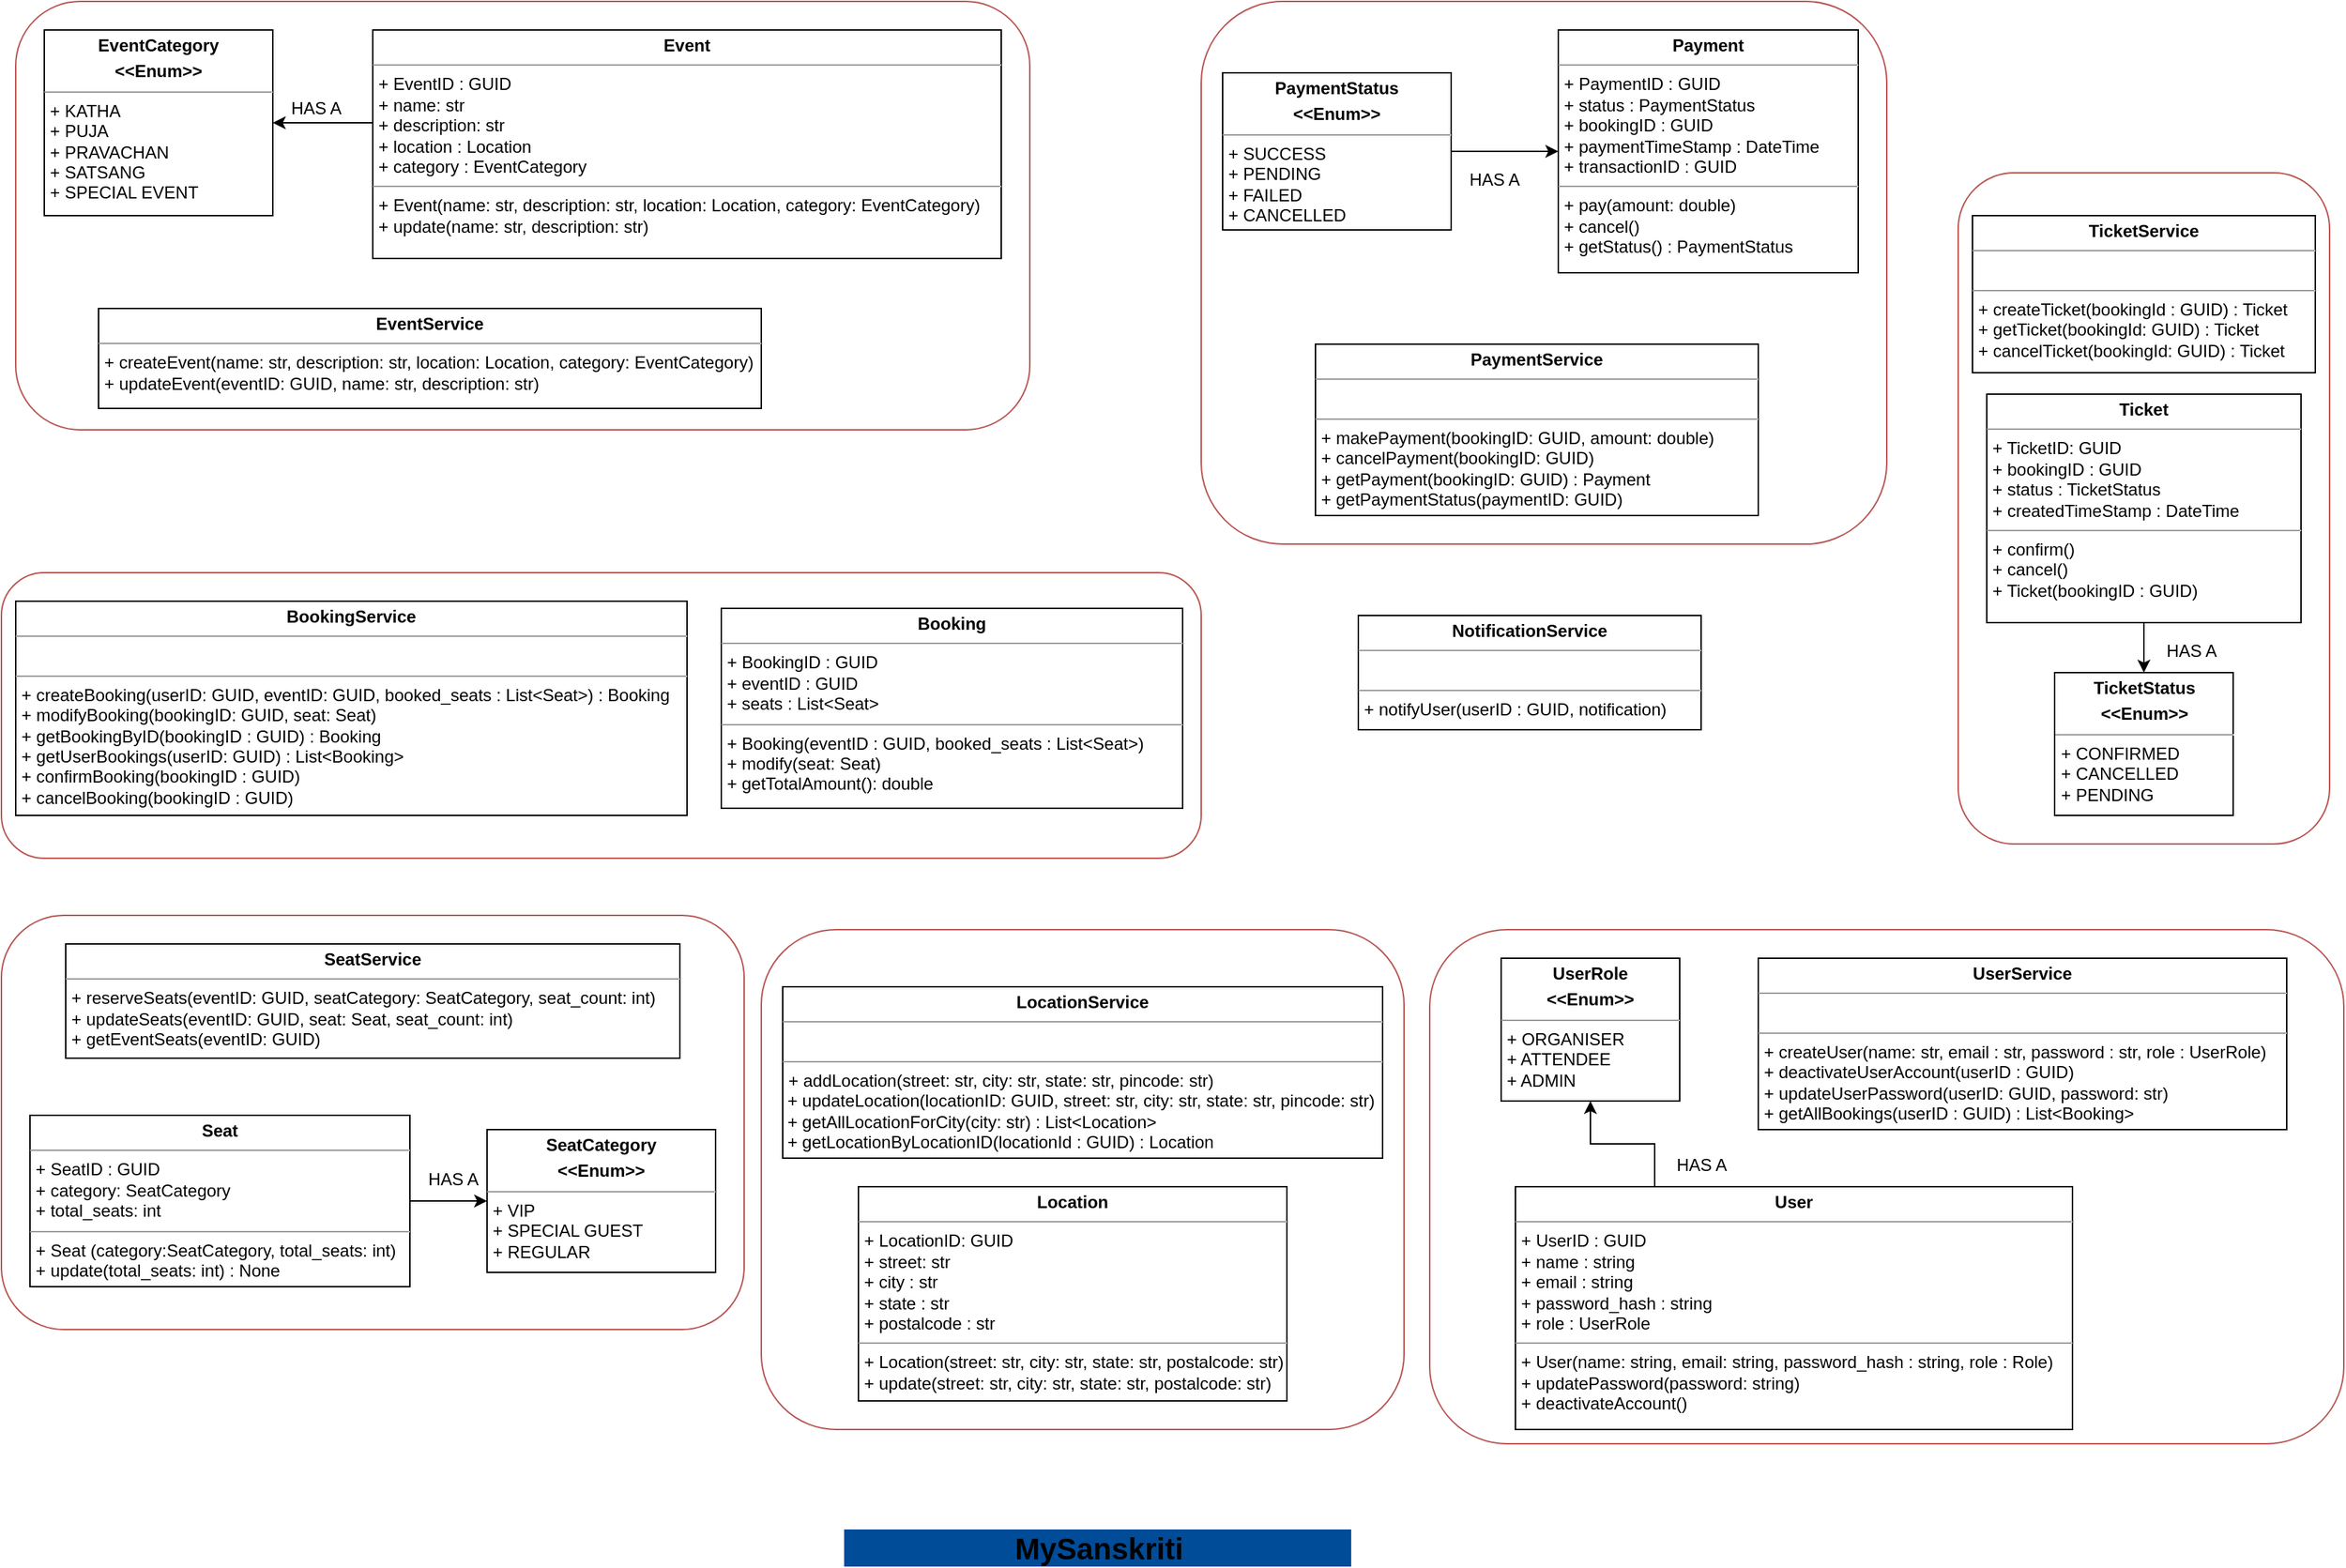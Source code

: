 ﻿<mxfile version="22.1.22" type="embed">
  <diagram id="23iRSUPoRavnBvh4doch" name="Page-1">
    <mxGraphModel dx="1194" dy="625" grid="1" gridSize="10" guides="1" tooltips="1" connect="1" arrows="1" fold="1" page="1" pageScale="1" pageWidth="827" pageHeight="1169" math="0" shadow="0">
      <root>
        <mxCell id="0" />
        <mxCell id="1" parent="0" />
        <mxCell id="81" value="" style="rounded=1;whiteSpace=wrap;html=1;fillColor=none;strokeColor=#b85450;" parent="1" vertex="1">
          <mxGeometry x="10" y="20" width="710" height="300" as="geometry" />
        </mxCell>
        <mxCell id="82" value="" style="rounded=1;whiteSpace=wrap;html=1;fillColor=none;strokeColor=#b85450;" parent="1" vertex="1">
          <mxGeometry y="420" width="840" height="200" as="geometry" />
        </mxCell>
        <mxCell id="79" value="" style="rounded=1;whiteSpace=wrap;html=1;fillColor=none;strokeColor=#b85450;" parent="1" vertex="1">
          <mxGeometry y="660" width="520" height="290" as="geometry" />
        </mxCell>
        <mxCell id="83" value="" style="rounded=1;whiteSpace=wrap;html=1;fillColor=none;strokeColor=#b85450;" parent="1" vertex="1">
          <mxGeometry x="532" y="670" width="450" height="350" as="geometry" />
        </mxCell>
        <mxCell id="80" value="" style="rounded=1;whiteSpace=wrap;html=1;fillColor=none;strokeColor=#b85450;" parent="1" vertex="1">
          <mxGeometry x="1370" y="140" width="260" height="470" as="geometry" />
        </mxCell>
        <mxCell id="76" value="" style="rounded=1;whiteSpace=wrap;html=1;fillColor=none;strokeColor=#b85450;" parent="1" vertex="1">
          <mxGeometry x="840" y="20" width="480" height="380" as="geometry" />
        </mxCell>
        <mxCell id="78" value="" style="rounded=1;whiteSpace=wrap;html=1;fillColor=none;strokeColor=#b85450;" parent="1" vertex="1">
          <mxGeometry x="1000" y="670" width="640" height="360" as="geometry" />
        </mxCell>
        <mxCell id="2" value="&lt;font style=&quot;font-size: 21px;&quot;&gt;MySanskriti&lt;/font&gt;" style="text;align=center;fontStyle=1;verticalAlign=middle;spacingLeft=3;spacingRight=3;strokeColor=none;rotatable=0;points=[[0,0.5],[1,0.5]];portConstraint=eastwest;html=1;fillColor=#004C99;" parent="1" vertex="1">
          <mxGeometry x="590" y="1090" width="355" height="26" as="geometry" />
        </mxCell>
        <mxCell id="7" value="&lt;p style=&quot;margin:0px;margin-top:4px;text-align:center;&quot;&gt;&lt;b&gt;EventCategory&lt;/b&gt;&lt;/p&gt;&lt;p style=&quot;margin:0px;margin-top:4px;text-align:center;&quot;&gt;&lt;b&gt;&amp;lt;&amp;lt;Enum&amp;gt;&amp;gt;&lt;/b&gt;&lt;/p&gt;&lt;hr size=&quot;1&quot;&gt;&lt;p style=&quot;margin:0px;margin-left:4px;&quot;&gt;+ KATHA&lt;/p&gt;&lt;p style=&quot;margin:0px;margin-left:4px;&quot;&gt;+ PUJA&lt;/p&gt;&lt;p style=&quot;margin:0px;margin-left:4px;&quot;&gt;+ PRAVACHAN&lt;/p&gt;&lt;p style=&quot;margin:0px;margin-left:4px;&quot;&gt;+ SATSANG&lt;/p&gt;&lt;p style=&quot;margin:0px;margin-left:4px;&quot;&gt;+ SPECIAL EVENT&lt;/p&gt;" style="verticalAlign=top;align=left;overflow=fill;fontSize=12;fontFamily=Helvetica;html=1;whiteSpace=wrap;" parent="1" vertex="1">
          <mxGeometry x="30" y="40" width="160" height="130" as="geometry" />
        </mxCell>
        <mxCell id="73" style="edgeStyle=orthogonalEdgeStyle;rounded=0;orthogonalLoop=1;jettySize=auto;html=1;entryX=0;entryY=0.5;entryDx=0;entryDy=0;" parent="1" source="8" target="35" edge="1">
          <mxGeometry relative="1" as="geometry" />
        </mxCell>
        <mxCell id="8" value="&lt;p style=&quot;margin:0px;margin-top:4px;text-align:center;&quot;&gt;&lt;b&gt;PaymentStatus&lt;/b&gt;&lt;/p&gt;&lt;p style=&quot;margin:0px;margin-top:4px;text-align:center;&quot;&gt;&lt;b&gt;&amp;lt;&amp;lt;Enum&amp;gt;&amp;gt;&lt;/b&gt;&lt;/p&gt;&lt;hr size=&quot;1&quot;&gt;&lt;p style=&quot;margin:0px;margin-left:4px;&quot;&gt;+ SUCCESS&lt;/p&gt;&lt;p style=&quot;margin:0px;margin-left:4px;&quot;&gt;+ PENDING&lt;/p&gt;&lt;p style=&quot;margin:0px;margin-left:4px;&quot;&gt;+ FAILED&lt;/p&gt;&lt;p style=&quot;margin:0px;margin-left:4px;&quot;&gt;+ CANCELLED&lt;/p&gt;" style="verticalAlign=top;align=left;overflow=fill;fontSize=12;fontFamily=Helvetica;html=1;whiteSpace=wrap;" parent="1" vertex="1">
          <mxGeometry x="855" y="70" width="160" height="110" as="geometry" />
        </mxCell>
        <mxCell id="9" value="&lt;p style=&quot;margin:0px;margin-top:4px;text-align:center;&quot;&gt;&lt;b&gt;SeatCategory&lt;/b&gt;&lt;/p&gt;&lt;p style=&quot;margin:0px;margin-top:4px;text-align:center;&quot;&gt;&lt;b&gt;&amp;lt;&amp;lt;Enum&amp;gt;&amp;gt;&lt;/b&gt;&lt;/p&gt;&lt;hr size=&quot;1&quot;&gt;&lt;p style=&quot;margin:0px;margin-left:4px;&quot;&gt;+ VIP&lt;/p&gt;&lt;p style=&quot;margin:0px;margin-left:4px;&quot;&gt;+ SPECIAL GUEST&lt;/p&gt;&lt;p style=&quot;margin:0px;margin-left:4px;&quot;&gt;+ REGULAR&lt;/p&gt;" style="verticalAlign=top;align=left;overflow=fill;fontSize=12;fontFamily=Helvetica;html=1;whiteSpace=wrap;" parent="1" vertex="1">
          <mxGeometry x="340" y="810" width="160" height="100" as="geometry" />
        </mxCell>
        <mxCell id="10" value="&lt;p style=&quot;margin:0px;margin-top:4px;text-align:center;&quot;&gt;&lt;b&gt;Location&lt;/b&gt;&lt;/p&gt;&lt;hr size=&quot;1&quot;&gt;&lt;p style=&quot;margin:0px;margin-left:4px;&quot;&gt;+ LocationID: GUID&lt;/p&gt;&lt;p style=&quot;margin:0px;margin-left:4px;&quot;&gt;+ street: str&lt;/p&gt;&lt;p style=&quot;margin:0px;margin-left:4px;&quot;&gt;+ city : str&lt;/p&gt;&lt;p style=&quot;margin:0px;margin-left:4px;&quot;&gt;+ state : str&lt;/p&gt;&lt;p style=&quot;margin:0px;margin-left:4px;&quot;&gt;+ postalcode : str&lt;/p&gt;&lt;hr size=&quot;1&quot;&gt;&lt;p style=&quot;margin:0px;margin-left:4px;&quot;&gt;+ Location(street: str, city: str, state: str, postalcode: str)&lt;/p&gt;&lt;p style=&quot;margin:0px;margin-left:4px;&quot;&gt;+ update(street: str, city: str, state: str, postalcode: str&lt;span style=&quot;background-color: initial;&quot;&gt;)&lt;/span&gt;&lt;/p&gt;" style="verticalAlign=top;align=left;overflow=fill;fontSize=12;fontFamily=Helvetica;html=1;whiteSpace=wrap;" parent="1" vertex="1">
          <mxGeometry x="600" y="850" width="300" height="150" as="geometry" />
        </mxCell>
        <mxCell id="30" style="edgeStyle=orthogonalEdgeStyle;rounded=0;orthogonalLoop=1;jettySize=auto;html=1;exitX=0;exitY=0.25;exitDx=0;exitDy=0;entryX=1;entryY=0.5;entryDx=0;entryDy=0;" parent="1" source="12" target="7" edge="1">
          <mxGeometry relative="1" as="geometry">
            <Array as="points">
              <mxPoint x="260" y="105" />
            </Array>
          </mxGeometry>
        </mxCell>
        <mxCell id="12" value="&lt;p style=&quot;margin:0px;margin-top:4px;text-align:center;&quot;&gt;&lt;b&gt;Event&lt;/b&gt;&lt;/p&gt;&lt;hr size=&quot;1&quot;&gt;&lt;p style=&quot;margin:0px;margin-left:4px;&quot;&gt;+ EventID : GUID&lt;/p&gt;&lt;p style=&quot;margin:0px;margin-left:4px;&quot;&gt;+ name: str&lt;/p&gt;&lt;p style=&quot;margin:0px;margin-left:4px;&quot;&gt;+ description: str&lt;/p&gt;&lt;p style=&quot;margin:0px;margin-left:4px;&quot;&gt;+ location : Location&lt;/p&gt;&lt;p style=&quot;margin:0px;margin-left:4px;&quot;&gt;+ category : EventCategory&lt;br&gt;&lt;/p&gt;&lt;hr size=&quot;1&quot;&gt;&lt;p style=&quot;margin:0px;margin-left:4px;&quot;&gt;+ Event(name: str, description: str, location: Location, category: EventCategory)&lt;/p&gt;&lt;p style=&quot;margin:0px;margin-left:4px;&quot;&gt;&lt;span style=&quot;background-color: initial;&quot;&gt;+ update(name: str, description: str)&lt;/span&gt;&lt;/p&gt;" style="verticalAlign=top;align=left;overflow=fill;fontSize=12;fontFamily=Helvetica;html=1;whiteSpace=wrap;" parent="1" vertex="1">
          <mxGeometry x="260" y="40" width="440" height="160" as="geometry" />
        </mxCell>
        <mxCell id="20" value="&lt;p style=&quot;margin:0px;margin-top:4px;text-align:center;&quot;&gt;&lt;b&gt;SeatService&lt;/b&gt;&lt;/p&gt;&lt;hr size=&quot;1&quot;&gt;&lt;p style=&quot;margin:0px;margin-left:4px;&quot;&gt;&lt;/p&gt;&lt;p style=&quot;margin:0px;margin-left:4px;&quot;&gt;+ reserveSeats(eventID: GUID, seatCategory: SeatCategory, seat_count: int)&lt;/p&gt;&lt;p style=&quot;margin:0px;margin-left:4px;&quot;&gt;+ updateSeats(eventID: GUID, seat: Seat, seat_count: int)&lt;/p&gt;&lt;p style=&quot;margin:0px;margin-left:4px;&quot;&gt;+ getEventSeats(eventID: GUID)&lt;/p&gt;" style="verticalAlign=top;align=left;overflow=fill;fontSize=12;fontFamily=Helvetica;html=1;whiteSpace=wrap;" parent="1" vertex="1">
          <mxGeometry x="45" y="680" width="430" height="80" as="geometry" />
        </mxCell>
        <mxCell id="29" style="edgeStyle=orthogonalEdgeStyle;rounded=0;orthogonalLoop=1;jettySize=auto;html=1;exitX=1;exitY=0.5;exitDx=0;exitDy=0;" parent="1" source="21" target="9" edge="1">
          <mxGeometry relative="1" as="geometry" />
        </mxCell>
        <mxCell id="21" value="&lt;p style=&quot;margin:0px;margin-top:4px;text-align:center;&quot;&gt;&lt;b&gt;Seat&lt;/b&gt;&lt;/p&gt;&lt;hr size=&quot;1&quot;&gt;&lt;p style=&quot;margin:0px;margin-left:4px;&quot;&gt;+ SeatID : GUID&lt;/p&gt;&lt;p style=&quot;margin:0px;margin-left:4px;&quot;&gt;+ category: SeatCategory&amp;nbsp;&lt;/p&gt;&lt;p style=&quot;margin:0px;margin-left:4px;&quot;&gt;+ total_seats: int&amp;nbsp;&lt;/p&gt;&lt;hr size=&quot;1&quot;&gt;&lt;p style=&quot;margin:0px;margin-left:4px;&quot;&gt;+ Seat (category:SeatCategory, total_seats: int)&lt;/p&gt;&lt;p style=&quot;margin:0px;margin-left:4px;&quot;&gt;+ update(total_seats: int) : None&lt;/p&gt;" style="verticalAlign=top;align=left;overflow=fill;fontSize=12;fontFamily=Helvetica;html=1;whiteSpace=wrap;" parent="1" vertex="1">
          <mxGeometry x="20" y="800" width="266" height="120" as="geometry" />
        </mxCell>
        <mxCell id="23" value="HAS A" style="text;html=1;align=center;verticalAlign=middle;resizable=0;points=[];autosize=1;strokeColor=none;fillColor=none;" parent="1" vertex="1">
          <mxGeometry x="190" y="80" width="60" height="30" as="geometry" />
        </mxCell>
        <mxCell id="24" value="HAS A" style="text;html=1;align=center;verticalAlign=middle;resizable=0;points=[];autosize=1;strokeColor=none;fillColor=none;" parent="1" vertex="1">
          <mxGeometry x="286" y="830" width="60" height="30" as="geometry" />
        </mxCell>
        <mxCell id="31" value="&lt;p style=&quot;margin:0px;margin-top:4px;text-align:center;&quot;&gt;&lt;b&gt;Booking&lt;/b&gt;&lt;/p&gt;&lt;hr size=&quot;1&quot;&gt;&lt;p style=&quot;margin:0px;margin-left:4px;&quot;&gt;+ BookingID : GUID&lt;/p&gt;&lt;p style=&quot;margin:0px;margin-left:4px;&quot;&gt;+ eventID : GUID&lt;/p&gt;&lt;p style=&quot;margin:0px;margin-left:4px;&quot;&gt;+ seats : List&amp;lt;Seat&amp;gt;&lt;/p&gt;&lt;hr size=&quot;1&quot;&gt;&lt;p style=&quot;margin:0px;margin-left:4px;&quot;&gt;+ Booking(eventID : GUID, booked_seats : List&amp;lt;Seat&amp;gt;)&lt;/p&gt;&lt;p style=&quot;margin:0px;margin-left:4px;&quot;&gt;+ modify(seat: Seat)&lt;/p&gt;&lt;p style=&quot;margin:0px;margin-left:4px;&quot;&gt;+ getTotalAmount(): double&lt;/p&gt;" style="verticalAlign=top;align=left;overflow=fill;fontSize=12;fontFamily=Helvetica;html=1;whiteSpace=wrap;" parent="1" vertex="1">
          <mxGeometry x="504" y="445" width="323" height="140" as="geometry" />
        </mxCell>
        <mxCell id="32" value="&lt;p style=&quot;margin:0px;margin-top:4px;text-align:center;&quot;&gt;&lt;b&gt;LocationService&lt;/b&gt;&lt;/p&gt;&lt;hr size=&quot;1&quot;&gt;&lt;p style=&quot;margin:0px;margin-left:4px;&quot;&gt;&lt;br&gt;&lt;/p&gt;&lt;hr size=&quot;1&quot;&gt;&lt;p style=&quot;margin:0px;margin-left:4px;&quot;&gt;+ addLocation(street: str, city: str, state: str, pincode: str)&lt;/p&gt;&amp;nbsp;+ updateLocation(locationID: GUID, street: str, city: str, state: str, pincode: str)&lt;br&gt;&amp;nbsp;+ getAllLocationForCity(city: str) : List&amp;lt;Location&amp;gt;&lt;br&gt;&amp;nbsp;+ getLocationByLocationID(locationId : GUID) : Location" style="verticalAlign=top;align=left;overflow=fill;fontSize=12;fontFamily=Helvetica;html=1;whiteSpace=wrap;" parent="1" vertex="1">
          <mxGeometry x="547" y="710" width="420" height="120" as="geometry" />
        </mxCell>
        <mxCell id="34" value="&lt;p style=&quot;margin:0px;margin-top:4px;text-align:center;&quot;&gt;&lt;b&gt;BookingService&lt;/b&gt;&lt;/p&gt;&lt;hr size=&quot;1&quot;&gt;&lt;p style=&quot;margin:0px;margin-left:4px;&quot;&gt;&lt;br&gt;&lt;/p&gt;&lt;hr size=&quot;1&quot;&gt;&lt;p style=&quot;margin:0px;margin-left:4px;&quot;&gt;+ createBooking(userID: GUID, eventID: GUID, booked_seats : List&amp;lt;Seat&amp;gt;&lt;span style=&quot;background-color: initial;&quot;&gt;) : Booking&lt;/span&gt;&lt;/p&gt;&lt;p style=&quot;margin:0px;margin-left:4px;&quot;&gt;+ modifyBooking(bookingID: GUID, seat: Seat)&lt;/p&gt;&lt;p style=&quot;margin:0px;margin-left:4px;&quot;&gt;+ getBookingByID(bookingID : GUID) : Booking&lt;/p&gt;&lt;p style=&quot;margin:0px;margin-left:4px;&quot;&gt;+ getUserBookings(userID: GUID) : List&amp;lt;Booking&amp;gt;&lt;/p&gt;&lt;p style=&quot;margin:0px;margin-left:4px;&quot;&gt;+ confirmBooking(bookingID : GUID)&lt;/p&gt;&lt;p style=&quot;margin:0px;margin-left:4px;&quot;&gt;+ cancelBooking(bookingID : GUID)&lt;/p&gt;" style="verticalAlign=top;align=left;overflow=fill;fontSize=12;fontFamily=Helvetica;html=1;whiteSpace=wrap;" parent="1" vertex="1">
          <mxGeometry x="10" y="440" width="470" height="150" as="geometry" />
        </mxCell>
        <mxCell id="35" value="&lt;p style=&quot;margin:0px;margin-top:4px;text-align:center;&quot;&gt;&lt;b&gt;Payment&lt;/b&gt;&lt;/p&gt;&lt;hr size=&quot;1&quot;&gt;&lt;p style=&quot;margin:0px;margin-left:4px;&quot;&gt;+ PaymentID : GUID&lt;/p&gt;&lt;p style=&quot;margin:0px;margin-left:4px;&quot;&gt;+ status : PaymentStatus&lt;/p&gt;&lt;p style=&quot;margin:0px;margin-left:4px;&quot;&gt;+ bookingID : GUID&lt;/p&gt;&lt;p style=&quot;margin:0px;margin-left:4px;&quot;&gt;+ paymentTimeStamp : DateTime&lt;/p&gt;&lt;p style=&quot;margin:0px;margin-left:4px;&quot;&gt;+ transactionID : GUID&lt;/p&gt;&lt;hr size=&quot;1&quot;&gt;&lt;p style=&quot;margin:0px;margin-left:4px;&quot;&gt;+ pay(amount: double)&lt;/p&gt;&lt;p style=&quot;margin:0px;margin-left:4px;&quot;&gt;+ cancel()&lt;/p&gt;&lt;p style=&quot;margin:0px;margin-left:4px;&quot;&gt;+ getStatus() : PaymentStatus&lt;/p&gt;&lt;p style=&quot;margin:0px;margin-left:4px;&quot;&gt;&lt;br&gt;&lt;/p&gt;" style="verticalAlign=top;align=left;overflow=fill;fontSize=12;fontFamily=Helvetica;html=1;whiteSpace=wrap;" parent="1" vertex="1">
          <mxGeometry x="1090" y="40" width="210" height="170" as="geometry" />
        </mxCell>
        <mxCell id="37" value="HAS A" style="text;html=1;align=center;verticalAlign=middle;resizable=0;points=[];autosize=1;strokeColor=none;fillColor=none;" parent="1" vertex="1">
          <mxGeometry x="1015" y="130" width="60" height="30" as="geometry" />
        </mxCell>
        <mxCell id="39" value="&lt;p style=&quot;margin:0px;margin-top:4px;text-align:center;&quot;&gt;&lt;b&gt;PaymentService&lt;/b&gt;&lt;/p&gt;&lt;hr size=&quot;1&quot;&gt;&lt;p style=&quot;margin:0px;margin-left:4px;&quot;&gt;&lt;br&gt;&lt;/p&gt;&lt;hr size=&quot;1&quot;&gt;&lt;p style=&quot;margin:0px;margin-left:4px;&quot;&gt;+ makePayment(bookingID: GUID, amount: double)&lt;/p&gt;&lt;p style=&quot;margin:0px;margin-left:4px;&quot;&gt;+ cancelPayment(bookingID: GUID)&lt;/p&gt;&lt;p style=&quot;margin:0px;margin-left:4px;&quot;&gt;+ getPayment(bookingID: GUID) : Payment&lt;/p&gt;&lt;p style=&quot;margin:0px;margin-left:4px;&quot;&gt;+ getPaymentStatus(paymentID: GUID)&lt;/p&gt;&lt;p style=&quot;margin:0px;margin-left:4px;&quot;&gt;&lt;br&gt;&lt;/p&gt;" style="verticalAlign=top;align=left;overflow=fill;fontSize=12;fontFamily=Helvetica;html=1;whiteSpace=wrap;" parent="1" vertex="1">
          <mxGeometry x="920" y="260" width="310" height="120" as="geometry" />
        </mxCell>
        <mxCell id="88" style="edgeStyle=orthogonalEdgeStyle;rounded=0;orthogonalLoop=1;jettySize=auto;html=1;entryX=0.5;entryY=0;entryDx=0;entryDy=0;" parent="1" source="40" target="84" edge="1">
          <mxGeometry relative="1" as="geometry" />
        </mxCell>
        <mxCell id="40" value="&lt;p style=&quot;margin:0px;margin-top:4px;text-align:center;&quot;&gt;&lt;b&gt;Ticket&lt;/b&gt;&lt;/p&gt;&lt;hr size=&quot;1&quot;&gt;&lt;p style=&quot;margin:0px;margin-left:4px;&quot;&gt;+ TicketID: GUID&lt;/p&gt;&lt;p style=&quot;margin:0px;margin-left:4px;&quot;&gt;+ bookingID : GUID&lt;/p&gt;&lt;p style=&quot;margin:0px;margin-left:4px;&quot;&gt;+ status : TicketStatus&lt;/p&gt;&lt;p style=&quot;margin:0px;margin-left:4px;&quot;&gt;+ createdTimeStamp : DateTime&lt;/p&gt;&lt;hr size=&quot;1&quot;&gt;&lt;p style=&quot;margin:0px;margin-left:4px;&quot;&gt;+ confirm()&lt;/p&gt;&lt;p style=&quot;margin:0px;margin-left:4px;&quot;&gt;+ cancel()&lt;/p&gt;&lt;p style=&quot;margin:0px;margin-left:4px;&quot;&gt;+ Ticket(bookingID : GUID)&lt;/p&gt;" style="verticalAlign=top;align=left;overflow=fill;fontSize=12;fontFamily=Helvetica;html=1;whiteSpace=wrap;" parent="1" vertex="1">
          <mxGeometry x="1390" y="295" width="220" height="160" as="geometry" />
        </mxCell>
        <mxCell id="87" style="edgeStyle=orthogonalEdgeStyle;rounded=0;orthogonalLoop=1;jettySize=auto;html=1;exitX=0.25;exitY=0;exitDx=0;exitDy=0;entryX=0.5;entryY=1;entryDx=0;entryDy=0;" parent="1" source="44" target="48" edge="1">
          <mxGeometry relative="1" as="geometry" />
        </mxCell>
        <mxCell id="44" value="&lt;p style=&quot;margin:0px;margin-top:4px;text-align:center;&quot;&gt;&lt;b&gt;User&lt;/b&gt;&lt;/p&gt;&lt;hr size=&quot;1&quot;&gt;&lt;p style=&quot;margin:0px;margin-left:4px;&quot;&gt;+ UserID : GUID&lt;/p&gt;&lt;p style=&quot;margin:0px;margin-left:4px;&quot;&gt;+ name : string&lt;/p&gt;&lt;p style=&quot;margin:0px;margin-left:4px;&quot;&gt;+ email : string&lt;/p&gt;&lt;p style=&quot;margin:0px;margin-left:4px;&quot;&gt;+ password_hash : string&lt;/p&gt;&lt;p style=&quot;margin:0px;margin-left:4px;&quot;&gt;+ role : UserRole&lt;/p&gt;&lt;hr size=&quot;1&quot;&gt;&lt;p style=&quot;margin:0px;margin-left:4px;&quot;&gt;+ User(name: string, email: string, password_hash : string, role : Role)&lt;/p&gt;&lt;p style=&quot;margin:0px;margin-left:4px;&quot;&gt;+ updatePassword(password: string)&lt;/p&gt;&lt;p style=&quot;margin:0px;margin-left:4px;&quot;&gt;+ deactivateAccount()&lt;/p&gt;" style="verticalAlign=top;align=left;overflow=fill;fontSize=12;fontFamily=Helvetica;html=1;whiteSpace=wrap;" parent="1" vertex="1">
          <mxGeometry x="1060" y="850" width="390" height="170" as="geometry" />
        </mxCell>
        <mxCell id="45" value="&lt;p style=&quot;margin:0px;margin-top:4px;text-align:center;&quot;&gt;&lt;b&gt;UserService&lt;/b&gt;&lt;/p&gt;&lt;hr size=&quot;1&quot;&gt;&lt;p style=&quot;margin:0px;margin-left:4px;&quot;&gt;&lt;br&gt;&lt;/p&gt;&lt;hr size=&quot;1&quot;&gt;&lt;p style=&quot;margin:0px;margin-left:4px;&quot;&gt;+ createUser(name: str, email : str, password : str, role : UserRole)&lt;/p&gt;&lt;p style=&quot;margin:0px;margin-left:4px;&quot;&gt;+ deactivateUserAccount(userID : GUID)&lt;/p&gt;&lt;p style=&quot;margin:0px;margin-left:4px;&quot;&gt;+ updateUserPassword(userID: GUID, password: str)&lt;/p&gt;&lt;p style=&quot;margin:0px;margin-left:4px;&quot;&gt;+ getAllBookings(userID : GUID) : List&amp;lt;Booking&amp;gt;&lt;/p&gt;" style="verticalAlign=top;align=left;overflow=fill;fontSize=12;fontFamily=Helvetica;html=1;whiteSpace=wrap;" parent="1" vertex="1">
          <mxGeometry x="1230" y="690" width="370" height="120" as="geometry" />
        </mxCell>
        <mxCell id="47" value="&lt;p style=&quot;margin:0px;margin-top:4px;text-align:center;&quot;&gt;&lt;b&gt;TicketService&lt;/b&gt;&lt;/p&gt;&lt;hr size=&quot;1&quot;&gt;&lt;p style=&quot;margin:0px;margin-left:4px;&quot;&gt;&lt;br&gt;&lt;/p&gt;&lt;hr size=&quot;1&quot;&gt;&lt;p style=&quot;margin:0px;margin-left:4px;&quot;&gt;+ createTicket(bookingId : GUID) : Ticket&lt;/p&gt;&lt;p style=&quot;margin:0px;margin-left:4px;&quot;&gt;+ getTicket(bookingId: GUID) : Ticket&lt;/p&gt;&lt;p style=&quot;margin:0px;margin-left:4px;&quot;&gt;+ cancelTicket(bookingId: GUID) : Ticket&lt;/p&gt;" style="verticalAlign=top;align=left;overflow=fill;fontSize=12;fontFamily=Helvetica;html=1;whiteSpace=wrap;" parent="1" vertex="1">
          <mxGeometry x="1380" y="170" width="240" height="110" as="geometry" />
        </mxCell>
        <mxCell id="48" value="&lt;p style=&quot;margin:0px;margin-top:4px;text-align:center;&quot;&gt;&lt;b&gt;UserRole&lt;/b&gt;&lt;/p&gt;&lt;p style=&quot;margin:0px;margin-top:4px;text-align:center;&quot;&gt;&lt;b&gt;&amp;lt;&amp;lt;Enum&amp;gt;&amp;gt;&lt;/b&gt;&lt;/p&gt;&lt;hr size=&quot;1&quot;&gt;&lt;p style=&quot;margin:0px;margin-left:4px;&quot;&gt;+ ORGANISER&lt;/p&gt;&lt;p style=&quot;margin:0px;margin-left:4px;&quot;&gt;+ ATTENDEE&lt;/p&gt;&lt;p style=&quot;margin:0px;margin-left:4px;&quot;&gt;+ ADMIN&lt;/p&gt;" style="verticalAlign=top;align=left;overflow=fill;fontSize=12;fontFamily=Helvetica;html=1;whiteSpace=wrap;" parent="1" vertex="1">
          <mxGeometry x="1050" y="690" width="125" height="100" as="geometry" />
        </mxCell>
        <mxCell id="50" value="HAS A" style="text;html=1;align=center;verticalAlign=middle;resizable=0;points=[];autosize=1;strokeColor=none;fillColor=none;" parent="1" vertex="1">
          <mxGeometry x="1160" y="820" width="60" height="30" as="geometry" />
        </mxCell>
        <mxCell id="70" value="&lt;p style=&quot;margin:0px;margin-top:4px;text-align:center;&quot;&gt;&lt;b&gt;NotificationService&lt;/b&gt;&lt;/p&gt;&lt;hr size=&quot;1&quot;&gt;&lt;p style=&quot;margin:0px;margin-left:4px;&quot;&gt;&lt;br&gt;&lt;/p&gt;&lt;hr size=&quot;1&quot;&gt;&lt;p style=&quot;margin:0px;margin-left:4px;&quot;&gt;+ notifyUser(userID : GUID, notification)&lt;/p&gt;" style="verticalAlign=top;align=left;overflow=fill;fontSize=12;fontFamily=Helvetica;html=1;whiteSpace=wrap;" parent="1" vertex="1">
          <mxGeometry x="950" y="450" width="240" height="80" as="geometry" />
        </mxCell>
        <mxCell id="72" value="&lt;p style=&quot;margin:0px;margin-top:4px;text-align:center;&quot;&gt;&lt;b&gt;EventService&lt;/b&gt;&lt;/p&gt;&lt;hr size=&quot;1&quot;&gt;&lt;p style=&quot;margin:0px;margin-left:4px;&quot;&gt;&lt;/p&gt;&lt;p style=&quot;margin:0px;margin-left:4px;&quot;&gt;+ createEvent(name: str, description: str, location: Location, category: EventCategory)&lt;/p&gt;&lt;p style=&quot;margin:0px;margin-left:4px;&quot;&gt;+ updateEvent(eventID: GUID, name: str, description: str)&lt;/p&gt;&lt;div&gt;&lt;br&gt;&lt;/div&gt;" style="verticalAlign=top;align=left;overflow=fill;fontSize=12;fontFamily=Helvetica;html=1;whiteSpace=wrap;" parent="1" vertex="1">
          <mxGeometry x="68" y="235" width="464" height="70" as="geometry" />
        </mxCell>
        <mxCell id="84" value="&lt;p style=&quot;margin:0px;margin-top:4px;text-align:center;&quot;&gt;&lt;b&gt;TicketStatus&lt;/b&gt;&lt;/p&gt;&lt;p style=&quot;margin:0px;margin-top:4px;text-align:center;&quot;&gt;&lt;b&gt;&amp;lt;&amp;lt;Enum&amp;gt;&amp;gt;&lt;/b&gt;&lt;/p&gt;&lt;hr size=&quot;1&quot;&gt;&lt;p style=&quot;margin:0px;margin-left:4px;&quot;&gt;+ CONFIRMED&lt;br&gt;&lt;/p&gt;&lt;p style=&quot;margin:0px;margin-left:4px;&quot;&gt;+ CANCELLED&lt;/p&gt;&lt;p style=&quot;margin:0px;margin-left:4px;&quot;&gt;+ PENDING&lt;/p&gt;" style="verticalAlign=top;align=left;overflow=fill;fontSize=12;fontFamily=Helvetica;html=1;whiteSpace=wrap;" parent="1" vertex="1">
          <mxGeometry x="1437.5" y="490" width="125" height="100" as="geometry" />
        </mxCell>
        <mxCell id="89" value="HAS A" style="text;html=1;align=center;verticalAlign=middle;resizable=0;points=[];autosize=1;strokeColor=none;fillColor=none;" parent="1" vertex="1">
          <mxGeometry x="1502.5" y="460" width="60" height="30" as="geometry" />
        </mxCell>
      </root>
    </mxGraphModel>
  </diagram>
</mxfile>
